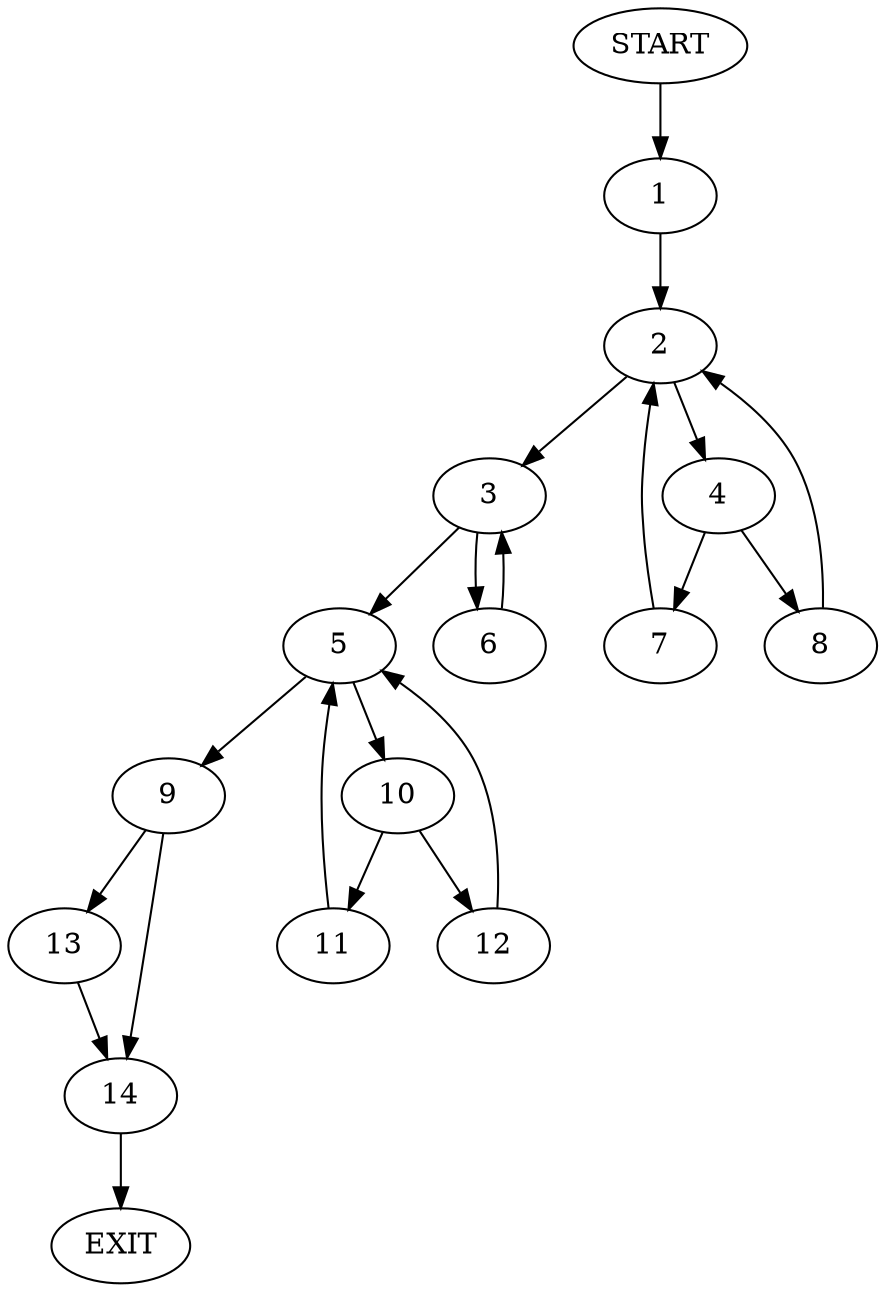 digraph {
0 [label="START"]
15 [label="EXIT"]
0 -> 1
1 -> 2
2 -> 3
2 -> 4
3 -> 5
3 -> 6
4 -> 7
4 -> 8
7 -> 2
8 -> 2
6 -> 3
5 -> 9
5 -> 10
10 -> 11
10 -> 12
9 -> 13
9 -> 14
11 -> 5
12 -> 5
13 -> 14
14 -> 15
}
